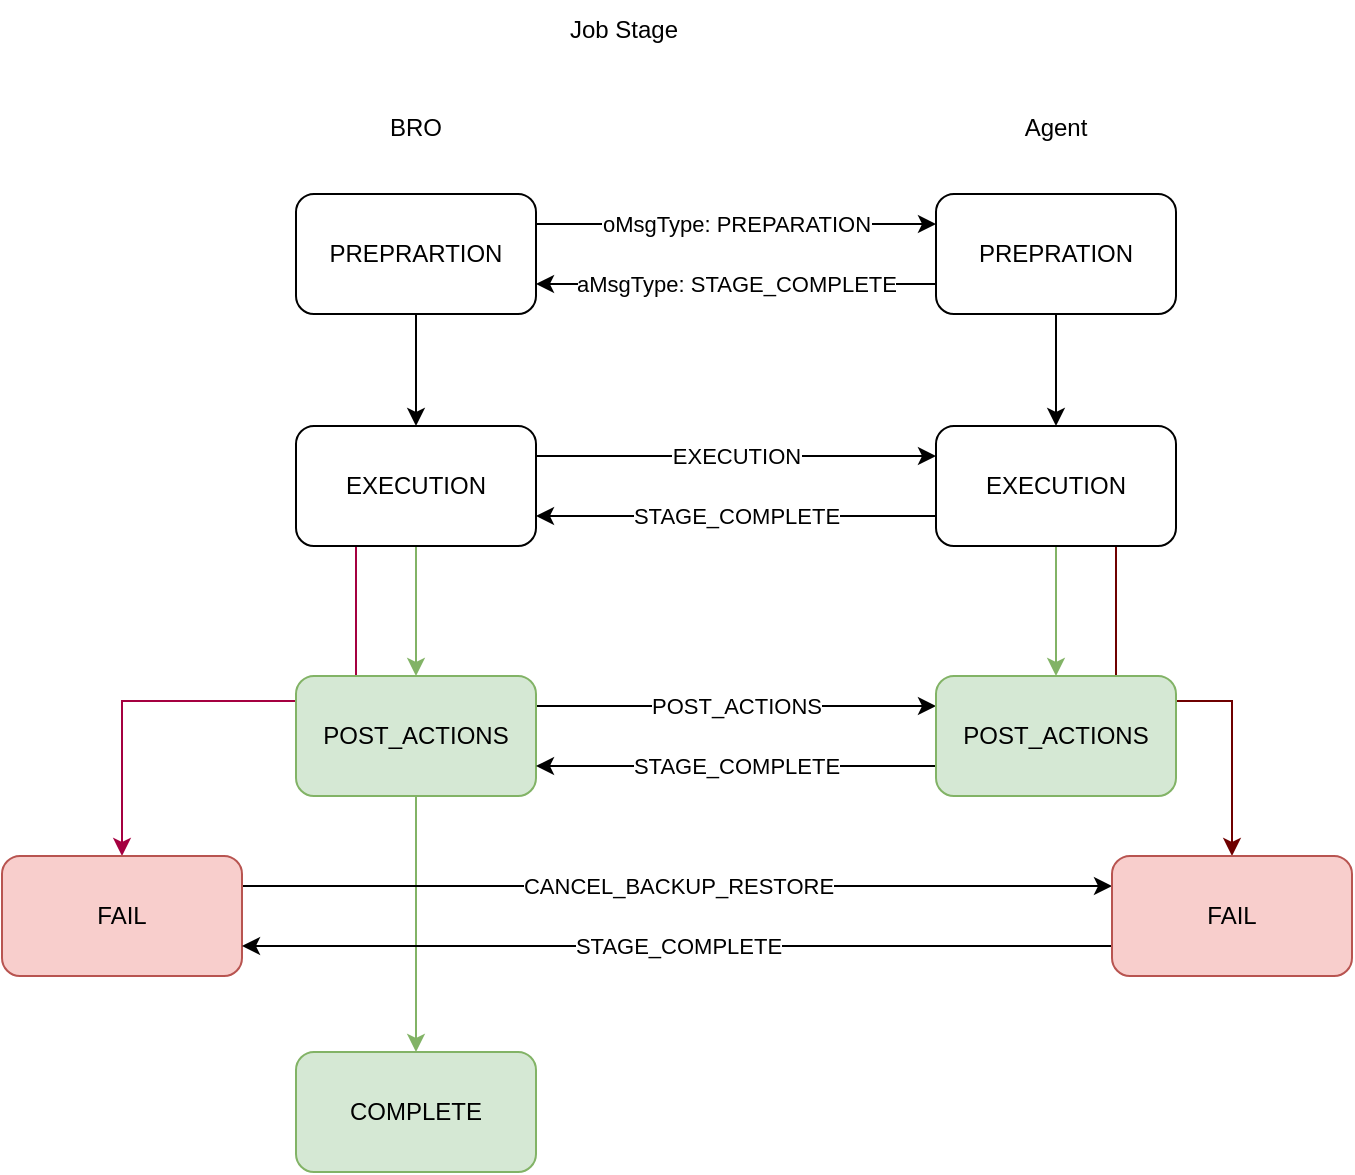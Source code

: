 <mxfile version="15.7.3" type="github">
  <diagram id="K3KFvH2afC0Bzny-vCcr" name="JobStage">
    <mxGraphModel dx="1052" dy="507" grid="0" gridSize="10" guides="1" tooltips="1" connect="1" arrows="1" fold="1" page="0" pageScale="1" pageWidth="827" pageHeight="1169" math="0" shadow="0">
      <root>
        <mxCell id="0" />
        <mxCell id="1" parent="0" />
        <mxCell id="wfhivD08MaEo05ddZKV8-7" value="oMsgType: PREPARATION" style="edgeStyle=orthogonalEdgeStyle;rounded=0;orthogonalLoop=1;jettySize=auto;html=1;exitX=1;exitY=0.25;exitDx=0;exitDy=0;entryX=0;entryY=0.25;entryDx=0;entryDy=0;" edge="1" parent="1" source="wfhivD08MaEo05ddZKV8-1" target="wfhivD08MaEo05ddZKV8-3">
          <mxGeometry relative="1" as="geometry" />
        </mxCell>
        <mxCell id="wfhivD08MaEo05ddZKV8-10" value="" style="edgeStyle=orthogonalEdgeStyle;rounded=0;orthogonalLoop=1;jettySize=auto;html=1;" edge="1" parent="1" source="wfhivD08MaEo05ddZKV8-1" target="wfhivD08MaEo05ddZKV8-9">
          <mxGeometry relative="1" as="geometry" />
        </mxCell>
        <mxCell id="wfhivD08MaEo05ddZKV8-1" value="PREPRARTION" style="rounded=1;whiteSpace=wrap;html=1;" vertex="1" parent="1">
          <mxGeometry x="216" y="166" width="120" height="60" as="geometry" />
        </mxCell>
        <mxCell id="wfhivD08MaEo05ddZKV8-2" value="BRO" style="text;html=1;strokeColor=none;fillColor=none;align=center;verticalAlign=middle;whiteSpace=wrap;rounded=0;" vertex="1" parent="1">
          <mxGeometry x="246" y="118" width="60" height="30" as="geometry" />
        </mxCell>
        <mxCell id="wfhivD08MaEo05ddZKV8-8" value="aMsgType:&amp;nbsp;STAGE_COMPLETE" style="edgeStyle=orthogonalEdgeStyle;rounded=0;orthogonalLoop=1;jettySize=auto;html=1;exitX=0;exitY=0.75;exitDx=0;exitDy=0;entryX=1;entryY=0.75;entryDx=0;entryDy=0;" edge="1" parent="1" source="wfhivD08MaEo05ddZKV8-3" target="wfhivD08MaEo05ddZKV8-1">
          <mxGeometry relative="1" as="geometry" />
        </mxCell>
        <mxCell id="wfhivD08MaEo05ddZKV8-12" value="" style="edgeStyle=orthogonalEdgeStyle;rounded=0;orthogonalLoop=1;jettySize=auto;html=1;" edge="1" parent="1" source="wfhivD08MaEo05ddZKV8-3" target="wfhivD08MaEo05ddZKV8-11">
          <mxGeometry relative="1" as="geometry" />
        </mxCell>
        <mxCell id="wfhivD08MaEo05ddZKV8-3" value="PREPRATION" style="rounded=1;whiteSpace=wrap;html=1;" vertex="1" parent="1">
          <mxGeometry x="536" y="166" width="120" height="60" as="geometry" />
        </mxCell>
        <mxCell id="wfhivD08MaEo05ddZKV8-5" value="Agent" style="text;html=1;strokeColor=none;fillColor=none;align=center;verticalAlign=middle;whiteSpace=wrap;rounded=0;" vertex="1" parent="1">
          <mxGeometry x="566" y="118" width="60" height="30" as="geometry" />
        </mxCell>
        <mxCell id="wfhivD08MaEo05ddZKV8-6" value="Job Stage" style="text;html=1;strokeColor=none;fillColor=none;align=center;verticalAlign=middle;whiteSpace=wrap;rounded=0;" vertex="1" parent="1">
          <mxGeometry x="350" y="69" width="60" height="30" as="geometry" />
        </mxCell>
        <mxCell id="wfhivD08MaEo05ddZKV8-13" value="EXECUTION" style="edgeStyle=orthogonalEdgeStyle;rounded=0;orthogonalLoop=1;jettySize=auto;html=1;exitX=1;exitY=0.25;exitDx=0;exitDy=0;entryX=0;entryY=0.25;entryDx=0;entryDy=0;" edge="1" parent="1" source="wfhivD08MaEo05ddZKV8-9" target="wfhivD08MaEo05ddZKV8-11">
          <mxGeometry relative="1" as="geometry" />
        </mxCell>
        <mxCell id="wfhivD08MaEo05ddZKV8-16" value="" style="edgeStyle=orthogonalEdgeStyle;rounded=0;orthogonalLoop=1;jettySize=auto;html=1;fillColor=#d5e8d4;strokeColor=#82b366;" edge="1" parent="1" source="wfhivD08MaEo05ddZKV8-9" target="wfhivD08MaEo05ddZKV8-15">
          <mxGeometry relative="1" as="geometry" />
        </mxCell>
        <mxCell id="wfhivD08MaEo05ddZKV8-26" style="edgeStyle=orthogonalEdgeStyle;rounded=0;orthogonalLoop=1;jettySize=auto;html=1;exitX=0.25;exitY=1;exitDx=0;exitDy=0;entryX=0.5;entryY=0;entryDx=0;entryDy=0;fillColor=#d80073;strokeColor=#A50040;" edge="1" parent="1" source="wfhivD08MaEo05ddZKV8-9" target="wfhivD08MaEo05ddZKV8-24">
          <mxGeometry relative="1" as="geometry" />
        </mxCell>
        <mxCell id="wfhivD08MaEo05ddZKV8-9" value="EXECUTION" style="rounded=1;whiteSpace=wrap;html=1;" vertex="1" parent="1">
          <mxGeometry x="216" y="282" width="120" height="60" as="geometry" />
        </mxCell>
        <mxCell id="wfhivD08MaEo05ddZKV8-14" value="STAGE_COMPLETE" style="edgeStyle=orthogonalEdgeStyle;rounded=0;orthogonalLoop=1;jettySize=auto;html=1;exitX=0;exitY=0.75;exitDx=0;exitDy=0;entryX=1;entryY=0.75;entryDx=0;entryDy=0;" edge="1" parent="1" source="wfhivD08MaEo05ddZKV8-11" target="wfhivD08MaEo05ddZKV8-9">
          <mxGeometry relative="1" as="geometry" />
        </mxCell>
        <mxCell id="wfhivD08MaEo05ddZKV8-18" value="" style="edgeStyle=orthogonalEdgeStyle;rounded=0;orthogonalLoop=1;jettySize=auto;html=1;fillColor=#d5e8d4;strokeColor=#82b366;" edge="1" parent="1" source="wfhivD08MaEo05ddZKV8-11" target="wfhivD08MaEo05ddZKV8-17">
          <mxGeometry relative="1" as="geometry" />
        </mxCell>
        <mxCell id="wfhivD08MaEo05ddZKV8-32" style="edgeStyle=orthogonalEdgeStyle;rounded=0;orthogonalLoop=1;jettySize=auto;html=1;exitX=0.75;exitY=1;exitDx=0;exitDy=0;fillColor=#a20025;strokeColor=#6F0000;" edge="1" parent="1" source="wfhivD08MaEo05ddZKV8-11" target="wfhivD08MaEo05ddZKV8-30">
          <mxGeometry relative="1" as="geometry" />
        </mxCell>
        <mxCell id="wfhivD08MaEo05ddZKV8-11" value="EXECUTION" style="rounded=1;whiteSpace=wrap;html=1;" vertex="1" parent="1">
          <mxGeometry x="536" y="282" width="120" height="60" as="geometry" />
        </mxCell>
        <mxCell id="wfhivD08MaEo05ddZKV8-19" value="POST_ACTIONS" style="edgeStyle=orthogonalEdgeStyle;rounded=0;orthogonalLoop=1;jettySize=auto;html=1;exitX=1;exitY=0.25;exitDx=0;exitDy=0;entryX=0;entryY=0.25;entryDx=0;entryDy=0;" edge="1" parent="1" source="wfhivD08MaEo05ddZKV8-15" target="wfhivD08MaEo05ddZKV8-17">
          <mxGeometry relative="1" as="geometry" />
        </mxCell>
        <mxCell id="wfhivD08MaEo05ddZKV8-22" value="" style="edgeStyle=orthogonalEdgeStyle;rounded=0;orthogonalLoop=1;jettySize=auto;html=1;fillColor=#d5e8d4;strokeColor=#82b366;" edge="1" parent="1" source="wfhivD08MaEo05ddZKV8-15" target="wfhivD08MaEo05ddZKV8-21">
          <mxGeometry relative="1" as="geometry" />
        </mxCell>
        <mxCell id="wfhivD08MaEo05ddZKV8-15" value="POST_ACTIONS" style="rounded=1;whiteSpace=wrap;html=1;fillColor=#d5e8d4;strokeColor=#82b366;" vertex="1" parent="1">
          <mxGeometry x="216" y="407" width="120" height="60" as="geometry" />
        </mxCell>
        <mxCell id="wfhivD08MaEo05ddZKV8-20" value="STAGE_COMPLETE" style="edgeStyle=orthogonalEdgeStyle;rounded=0;orthogonalLoop=1;jettySize=auto;html=1;exitX=0;exitY=0.75;exitDx=0;exitDy=0;entryX=1;entryY=0.75;entryDx=0;entryDy=0;" edge="1" parent="1" source="wfhivD08MaEo05ddZKV8-17" target="wfhivD08MaEo05ddZKV8-15">
          <mxGeometry relative="1" as="geometry" />
        </mxCell>
        <mxCell id="wfhivD08MaEo05ddZKV8-17" value="POST_ACTIONS" style="rounded=1;whiteSpace=wrap;html=1;fillColor=#d5e8d4;strokeColor=#82b366;" vertex="1" parent="1">
          <mxGeometry x="536" y="407" width="120" height="60" as="geometry" />
        </mxCell>
        <mxCell id="wfhivD08MaEo05ddZKV8-21" value="COMPLETE" style="rounded=1;whiteSpace=wrap;html=1;fillColor=#d5e8d4;strokeColor=#82b366;" vertex="1" parent="1">
          <mxGeometry x="216" y="595" width="120" height="60" as="geometry" />
        </mxCell>
        <mxCell id="wfhivD08MaEo05ddZKV8-33" value="CANCEL_BACKUP_RESTORE" style="edgeStyle=orthogonalEdgeStyle;rounded=0;orthogonalLoop=1;jettySize=auto;html=1;exitX=1;exitY=0.25;exitDx=0;exitDy=0;entryX=0;entryY=0.25;entryDx=0;entryDy=0;" edge="1" parent="1" source="wfhivD08MaEo05ddZKV8-24" target="wfhivD08MaEo05ddZKV8-30">
          <mxGeometry relative="1" as="geometry" />
        </mxCell>
        <mxCell id="wfhivD08MaEo05ddZKV8-24" value="FAIL" style="rounded=1;whiteSpace=wrap;html=1;fillColor=#f8cecc;strokeColor=#b85450;" vertex="1" parent="1">
          <mxGeometry x="69" y="497" width="120" height="60" as="geometry" />
        </mxCell>
        <mxCell id="wfhivD08MaEo05ddZKV8-34" value="STAGE_COMPLETE" style="edgeStyle=orthogonalEdgeStyle;rounded=0;orthogonalLoop=1;jettySize=auto;html=1;exitX=0;exitY=0.75;exitDx=0;exitDy=0;entryX=1;entryY=0.75;entryDx=0;entryDy=0;" edge="1" parent="1" source="wfhivD08MaEo05ddZKV8-30" target="wfhivD08MaEo05ddZKV8-24">
          <mxGeometry relative="1" as="geometry" />
        </mxCell>
        <mxCell id="wfhivD08MaEo05ddZKV8-30" value="FAIL" style="rounded=1;whiteSpace=wrap;html=1;fillColor=#f8cecc;strokeColor=#b85450;" vertex="1" parent="1">
          <mxGeometry x="624" y="497" width="120" height="60" as="geometry" />
        </mxCell>
      </root>
    </mxGraphModel>
  </diagram>
</mxfile>
